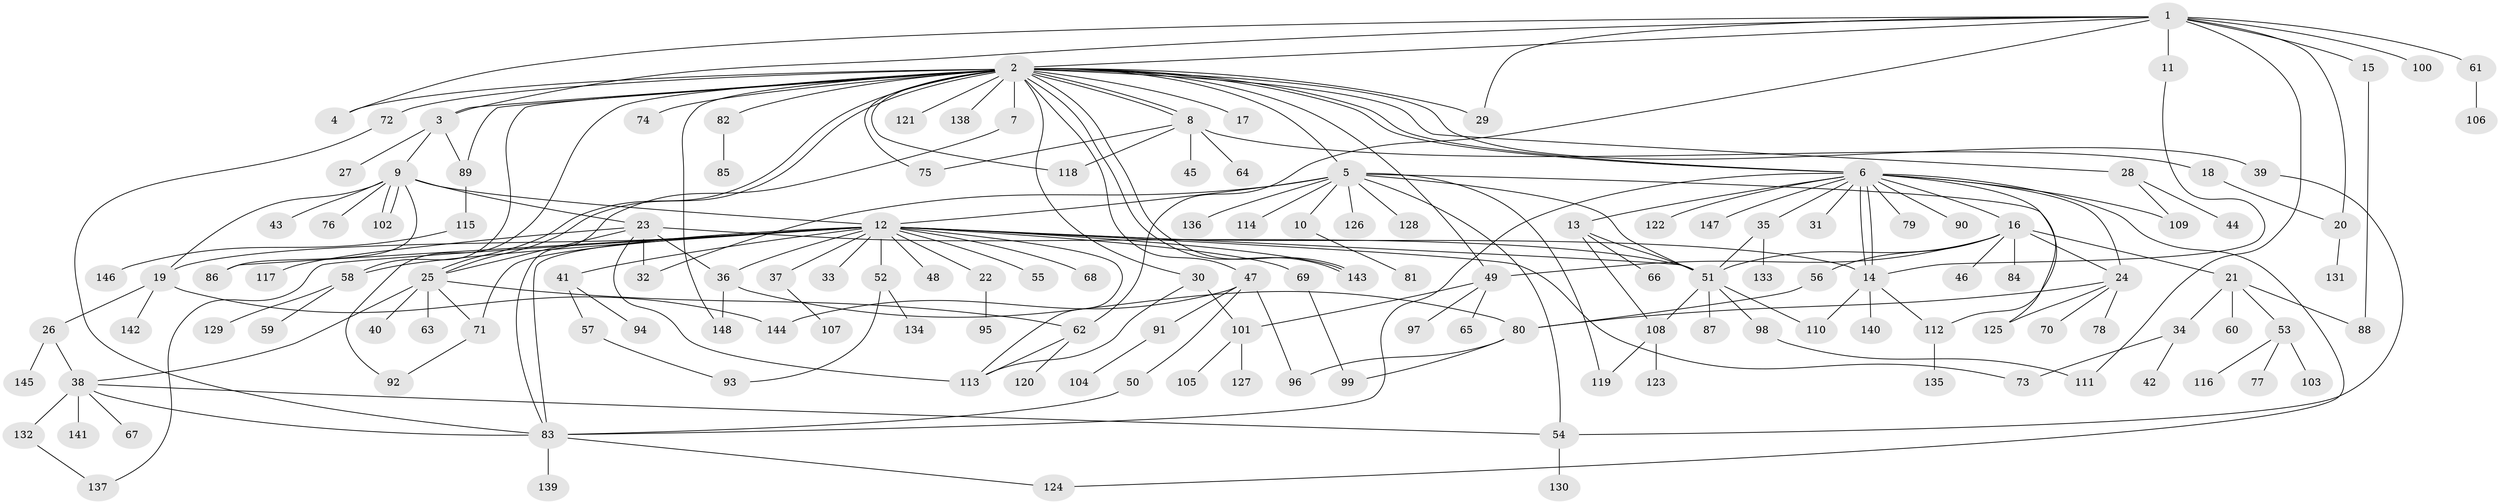 // Generated by graph-tools (version 1.1) at 2025/35/03/09/25 02:35:22]
// undirected, 148 vertices, 210 edges
graph export_dot {
graph [start="1"]
  node [color=gray90,style=filled];
  1;
  2;
  3;
  4;
  5;
  6;
  7;
  8;
  9;
  10;
  11;
  12;
  13;
  14;
  15;
  16;
  17;
  18;
  19;
  20;
  21;
  22;
  23;
  24;
  25;
  26;
  27;
  28;
  29;
  30;
  31;
  32;
  33;
  34;
  35;
  36;
  37;
  38;
  39;
  40;
  41;
  42;
  43;
  44;
  45;
  46;
  47;
  48;
  49;
  50;
  51;
  52;
  53;
  54;
  55;
  56;
  57;
  58;
  59;
  60;
  61;
  62;
  63;
  64;
  65;
  66;
  67;
  68;
  69;
  70;
  71;
  72;
  73;
  74;
  75;
  76;
  77;
  78;
  79;
  80;
  81;
  82;
  83;
  84;
  85;
  86;
  87;
  88;
  89;
  90;
  91;
  92;
  93;
  94;
  95;
  96;
  97;
  98;
  99;
  100;
  101;
  102;
  103;
  104;
  105;
  106;
  107;
  108;
  109;
  110;
  111;
  112;
  113;
  114;
  115;
  116;
  117;
  118;
  119;
  120;
  121;
  122;
  123;
  124;
  125;
  126;
  127;
  128;
  129;
  130;
  131;
  132;
  133;
  134;
  135;
  136;
  137;
  138;
  139;
  140;
  141;
  142;
  143;
  144;
  145;
  146;
  147;
  148;
  1 -- 2;
  1 -- 3;
  1 -- 4;
  1 -- 11;
  1 -- 15;
  1 -- 20;
  1 -- 29;
  1 -- 61;
  1 -- 62;
  1 -- 100;
  1 -- 111;
  2 -- 3;
  2 -- 4;
  2 -- 5;
  2 -- 6;
  2 -- 6;
  2 -- 7;
  2 -- 8;
  2 -- 8;
  2 -- 17;
  2 -- 25;
  2 -- 25;
  2 -- 28;
  2 -- 29;
  2 -- 30;
  2 -- 39;
  2 -- 47;
  2 -- 49;
  2 -- 58;
  2 -- 72;
  2 -- 74;
  2 -- 75;
  2 -- 82;
  2 -- 89;
  2 -- 92;
  2 -- 118;
  2 -- 121;
  2 -- 138;
  2 -- 143;
  2 -- 143;
  2 -- 148;
  3 -- 9;
  3 -- 27;
  3 -- 89;
  5 -- 10;
  5 -- 12;
  5 -- 32;
  5 -- 51;
  5 -- 54;
  5 -- 114;
  5 -- 119;
  5 -- 125;
  5 -- 126;
  5 -- 128;
  5 -- 136;
  6 -- 13;
  6 -- 14;
  6 -- 14;
  6 -- 16;
  6 -- 24;
  6 -- 31;
  6 -- 35;
  6 -- 79;
  6 -- 83;
  6 -- 90;
  6 -- 109;
  6 -- 112;
  6 -- 122;
  6 -- 124;
  6 -- 147;
  7 -- 83;
  8 -- 18;
  8 -- 45;
  8 -- 64;
  8 -- 75;
  8 -- 118;
  9 -- 12;
  9 -- 19;
  9 -- 23;
  9 -- 43;
  9 -- 76;
  9 -- 86;
  9 -- 102;
  9 -- 102;
  10 -- 81;
  11 -- 14;
  12 -- 14;
  12 -- 19;
  12 -- 22;
  12 -- 33;
  12 -- 36;
  12 -- 37;
  12 -- 41;
  12 -- 48;
  12 -- 51;
  12 -- 52;
  12 -- 55;
  12 -- 58;
  12 -- 68;
  12 -- 69;
  12 -- 71;
  12 -- 73;
  12 -- 83;
  12 -- 86;
  12 -- 113;
  12 -- 137;
  12 -- 143;
  13 -- 51;
  13 -- 66;
  13 -- 108;
  14 -- 110;
  14 -- 112;
  14 -- 140;
  15 -- 88;
  16 -- 21;
  16 -- 24;
  16 -- 46;
  16 -- 49;
  16 -- 51;
  16 -- 56;
  16 -- 84;
  18 -- 20;
  19 -- 26;
  19 -- 142;
  19 -- 144;
  20 -- 131;
  21 -- 34;
  21 -- 53;
  21 -- 60;
  21 -- 88;
  22 -- 95;
  23 -- 25;
  23 -- 32;
  23 -- 36;
  23 -- 51;
  23 -- 113;
  23 -- 117;
  24 -- 70;
  24 -- 78;
  24 -- 80;
  24 -- 125;
  25 -- 38;
  25 -- 40;
  25 -- 62;
  25 -- 63;
  25 -- 71;
  26 -- 38;
  26 -- 145;
  28 -- 44;
  28 -- 109;
  30 -- 101;
  30 -- 113;
  34 -- 42;
  34 -- 73;
  35 -- 51;
  35 -- 133;
  36 -- 80;
  36 -- 148;
  37 -- 107;
  38 -- 54;
  38 -- 67;
  38 -- 83;
  38 -- 132;
  38 -- 141;
  39 -- 54;
  41 -- 57;
  41 -- 94;
  47 -- 50;
  47 -- 91;
  47 -- 96;
  47 -- 144;
  49 -- 65;
  49 -- 97;
  49 -- 101;
  50 -- 83;
  51 -- 87;
  51 -- 98;
  51 -- 108;
  51 -- 110;
  52 -- 93;
  52 -- 134;
  53 -- 77;
  53 -- 103;
  53 -- 116;
  54 -- 130;
  56 -- 80;
  57 -- 93;
  58 -- 59;
  58 -- 129;
  61 -- 106;
  62 -- 113;
  62 -- 120;
  69 -- 99;
  71 -- 92;
  72 -- 83;
  80 -- 96;
  80 -- 99;
  82 -- 85;
  83 -- 124;
  83 -- 139;
  89 -- 115;
  91 -- 104;
  98 -- 111;
  101 -- 105;
  101 -- 127;
  108 -- 119;
  108 -- 123;
  112 -- 135;
  115 -- 146;
  132 -- 137;
}
